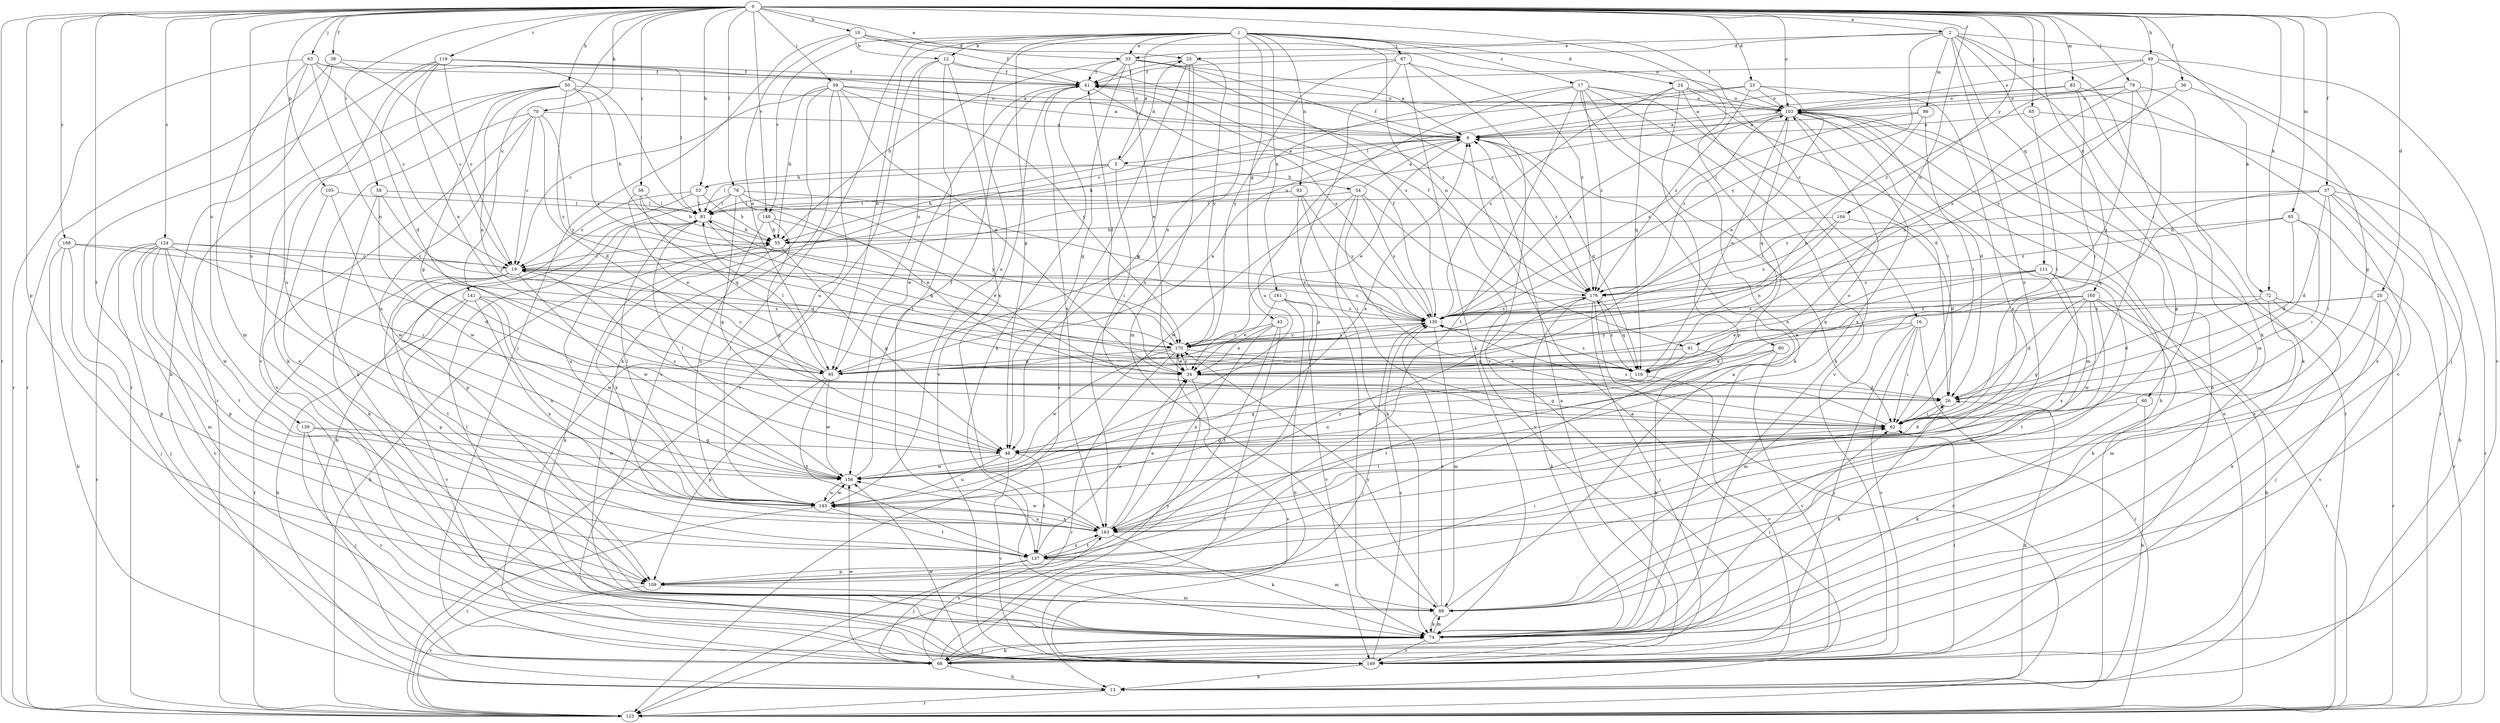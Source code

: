 strict digraph  {
0;
1;
2;
5;
6;
10;
12;
13;
16;
17;
19;
20;
23;
24;
25;
26;
33;
34;
36;
37;
38;
41;
43;
48;
49;
50;
53;
54;
55;
56;
58;
59;
60;
62;
63;
65;
67;
68;
70;
72;
74;
78;
79;
80;
81;
83;
85;
86;
88;
91;
93;
95;
103;
105;
109;
111;
116;
119;
123;
124;
130;
137;
139;
141;
143;
148;
149;
156;
160;
161;
163;
164;
168;
170;
176;
0 -> 2  [label=a];
0 -> 10  [label=b];
0 -> 20  [label=d];
0 -> 23  [label=d];
0 -> 33  [label=e];
0 -> 36  [label=f];
0 -> 37  [label=f];
0 -> 38  [label=f];
0 -> 49  [label=h];
0 -> 50  [label=h];
0 -> 53  [label=h];
0 -> 56  [label=i];
0 -> 58  [label=i];
0 -> 59  [label=i];
0 -> 63  [label=j];
0 -> 65  [label=j];
0 -> 70  [label=k];
0 -> 72  [label=k];
0 -> 78  [label=l];
0 -> 79  [label=l];
0 -> 80  [label=l];
0 -> 83  [label=m];
0 -> 85  [label=m];
0 -> 91  [label=n];
0 -> 103  [label=o];
0 -> 105  [label=p];
0 -> 109  [label=p];
0 -> 119  [label=r];
0 -> 123  [label=r];
0 -> 124  [label=s];
0 -> 137  [label=t];
0 -> 139  [label=u];
0 -> 141  [label=u];
0 -> 143  [label=u];
0 -> 148  [label=v];
0 -> 160  [label=x];
0 -> 164  [label=y];
0 -> 168  [label=y];
1 -> 5  [label=a];
1 -> 12  [label=b];
1 -> 16  [label=c];
1 -> 17  [label=c];
1 -> 24  [label=d];
1 -> 33  [label=e];
1 -> 43  [label=g];
1 -> 48  [label=g];
1 -> 67  [label=j];
1 -> 68  [label=j];
1 -> 91  [label=n];
1 -> 93  [label=n];
1 -> 95  [label=n];
1 -> 143  [label=u];
1 -> 148  [label=v];
1 -> 161  [label=x];
1 -> 163  [label=x];
2 -> 25  [label=d];
2 -> 33  [label=e];
2 -> 60  [label=i];
2 -> 72  [label=k];
2 -> 74  [label=k];
2 -> 86  [label=m];
2 -> 109  [label=p];
2 -> 111  [label=q];
2 -> 163  [label=x];
2 -> 170  [label=y];
5 -> 25  [label=d];
5 -> 53  [label=h];
5 -> 54  [label=h];
5 -> 55  [label=h];
5 -> 62  [label=i];
5 -> 81  [label=l];
6 -> 5  [label=a];
6 -> 34  [label=e];
6 -> 41  [label=f];
6 -> 55  [label=h];
6 -> 116  [label=q];
6 -> 176  [label=z];
10 -> 12  [label=b];
10 -> 25  [label=d];
10 -> 41  [label=f];
10 -> 68  [label=j];
10 -> 95  [label=n];
10 -> 103  [label=o];
12 -> 41  [label=f];
12 -> 95  [label=n];
12 -> 123  [label=r];
12 -> 137  [label=t];
12 -> 163  [label=x];
12 -> 176  [label=z];
13 -> 6  [label=a];
13 -> 26  [label=d];
13 -> 123  [label=r];
16 -> 62  [label=i];
16 -> 68  [label=j];
16 -> 88  [label=m];
16 -> 123  [label=r];
16 -> 149  [label=v];
16 -> 170  [label=y];
17 -> 26  [label=d];
17 -> 62  [label=i];
17 -> 74  [label=k];
17 -> 95  [label=n];
17 -> 103  [label=o];
17 -> 137  [label=t];
17 -> 143  [label=u];
17 -> 149  [label=v];
17 -> 176  [label=z];
19 -> 103  [label=o];
19 -> 109  [label=p];
19 -> 123  [label=r];
19 -> 130  [label=s];
19 -> 137  [label=t];
19 -> 156  [label=w];
19 -> 176  [label=z];
20 -> 34  [label=e];
20 -> 68  [label=j];
20 -> 130  [label=s];
20 -> 149  [label=v];
20 -> 163  [label=x];
23 -> 19  [label=c];
23 -> 34  [label=e];
23 -> 81  [label=l];
23 -> 103  [label=o];
23 -> 163  [label=x];
23 -> 176  [label=z];
24 -> 62  [label=i];
24 -> 74  [label=k];
24 -> 103  [label=o];
24 -> 109  [label=p];
24 -> 116  [label=q];
24 -> 130  [label=s];
25 -> 41  [label=f];
25 -> 48  [label=g];
25 -> 88  [label=m];
25 -> 123  [label=r];
25 -> 170  [label=y];
26 -> 62  [label=i];
26 -> 74  [label=k];
33 -> 6  [label=a];
33 -> 34  [label=e];
33 -> 41  [label=f];
33 -> 48  [label=g];
33 -> 55  [label=h];
33 -> 74  [label=k];
33 -> 130  [label=s];
33 -> 176  [label=z];
34 -> 26  [label=d];
34 -> 41  [label=f];
34 -> 149  [label=v];
34 -> 170  [label=y];
36 -> 48  [label=g];
36 -> 103  [label=o];
36 -> 130  [label=s];
37 -> 13  [label=b];
37 -> 26  [label=d];
37 -> 62  [label=i];
37 -> 81  [label=l];
37 -> 116  [label=q];
37 -> 123  [label=r];
37 -> 163  [label=x];
37 -> 176  [label=z];
38 -> 13  [label=b];
38 -> 19  [label=c];
38 -> 41  [label=f];
38 -> 123  [label=r];
41 -> 103  [label=o];
41 -> 130  [label=s];
41 -> 149  [label=v];
41 -> 156  [label=w];
41 -> 163  [label=x];
43 -> 34  [label=e];
43 -> 123  [label=r];
43 -> 137  [label=t];
43 -> 163  [label=x];
43 -> 170  [label=y];
48 -> 19  [label=c];
48 -> 26  [label=d];
48 -> 137  [label=t];
48 -> 143  [label=u];
48 -> 149  [label=v];
48 -> 156  [label=w];
49 -> 41  [label=f];
49 -> 68  [label=j];
49 -> 103  [label=o];
49 -> 149  [label=v];
49 -> 170  [label=y];
49 -> 176  [label=z];
50 -> 48  [label=g];
50 -> 55  [label=h];
50 -> 74  [label=k];
50 -> 95  [label=n];
50 -> 103  [label=o];
50 -> 123  [label=r];
50 -> 130  [label=s];
50 -> 170  [label=y];
53 -> 19  [label=c];
53 -> 55  [label=h];
53 -> 81  [label=l];
53 -> 109  [label=p];
54 -> 6  [label=a];
54 -> 62  [label=i];
54 -> 74  [label=k];
54 -> 81  [label=l];
54 -> 130  [label=s];
54 -> 149  [label=v];
54 -> 156  [label=w];
55 -> 19  [label=c];
55 -> 48  [label=g];
55 -> 74  [label=k];
55 -> 163  [label=x];
56 -> 34  [label=e];
56 -> 55  [label=h];
56 -> 81  [label=l];
56 -> 116  [label=q];
58 -> 74  [label=k];
58 -> 81  [label=l];
58 -> 156  [label=w];
58 -> 170  [label=y];
59 -> 6  [label=a];
59 -> 19  [label=c];
59 -> 34  [label=e];
59 -> 55  [label=h];
59 -> 74  [label=k];
59 -> 103  [label=o];
59 -> 143  [label=u];
59 -> 149  [label=v];
59 -> 170  [label=y];
60 -> 13  [label=b];
60 -> 62  [label=i];
60 -> 74  [label=k];
62 -> 48  [label=g];
62 -> 130  [label=s];
63 -> 19  [label=c];
63 -> 41  [label=f];
63 -> 81  [label=l];
63 -> 88  [label=m];
63 -> 95  [label=n];
63 -> 123  [label=r];
63 -> 143  [label=u];
65 -> 6  [label=a];
65 -> 62  [label=i];
65 -> 123  [label=r];
67 -> 41  [label=f];
67 -> 74  [label=k];
67 -> 109  [label=p];
67 -> 149  [label=v];
67 -> 170  [label=y];
67 -> 176  [label=z];
68 -> 6  [label=a];
68 -> 13  [label=b];
68 -> 74  [label=k];
68 -> 156  [label=w];
68 -> 163  [label=x];
68 -> 170  [label=y];
70 -> 6  [label=a];
70 -> 19  [label=c];
70 -> 26  [label=d];
70 -> 74  [label=k];
70 -> 143  [label=u];
70 -> 149  [label=v];
70 -> 170  [label=y];
72 -> 26  [label=d];
72 -> 74  [label=k];
72 -> 88  [label=m];
72 -> 123  [label=r];
72 -> 130  [label=s];
74 -> 62  [label=i];
74 -> 68  [label=j];
74 -> 81  [label=l];
74 -> 88  [label=m];
74 -> 149  [label=v];
78 -> 13  [label=b];
78 -> 34  [label=e];
78 -> 48  [label=g];
78 -> 81  [label=l];
78 -> 130  [label=s];
78 -> 170  [label=y];
79 -> 6  [label=a];
79 -> 62  [label=i];
79 -> 88  [label=m];
79 -> 95  [label=n];
79 -> 103  [label=o];
79 -> 116  [label=q];
80 -> 34  [label=e];
80 -> 48  [label=g];
80 -> 137  [label=t];
80 -> 149  [label=v];
81 -> 55  [label=h];
81 -> 116  [label=q];
81 -> 143  [label=u];
83 -> 6  [label=a];
83 -> 62  [label=i];
83 -> 74  [label=k];
83 -> 103  [label=o];
83 -> 149  [label=v];
85 -> 26  [label=d];
85 -> 55  [label=h];
85 -> 62  [label=i];
85 -> 123  [label=r];
85 -> 176  [label=z];
86 -> 6  [label=a];
86 -> 62  [label=i];
86 -> 95  [label=n];
86 -> 130  [label=s];
88 -> 6  [label=a];
88 -> 74  [label=k];
88 -> 130  [label=s];
88 -> 170  [label=y];
91 -> 34  [label=e];
91 -> 74  [label=k];
91 -> 143  [label=u];
93 -> 62  [label=i];
93 -> 74  [label=k];
93 -> 81  [label=l];
93 -> 130  [label=s];
95 -> 6  [label=a];
95 -> 19  [label=c];
95 -> 81  [label=l];
95 -> 109  [label=p];
95 -> 137  [label=t];
95 -> 156  [label=w];
103 -> 6  [label=a];
103 -> 13  [label=b];
103 -> 26  [label=d];
103 -> 88  [label=m];
103 -> 116  [label=q];
103 -> 123  [label=r];
103 -> 130  [label=s];
103 -> 163  [label=x];
103 -> 176  [label=z];
105 -> 81  [label=l];
105 -> 156  [label=w];
105 -> 163  [label=x];
109 -> 62  [label=i];
109 -> 88  [label=m];
109 -> 123  [label=r];
111 -> 74  [label=k];
111 -> 88  [label=m];
111 -> 95  [label=n];
111 -> 116  [label=q];
111 -> 163  [label=x];
111 -> 176  [label=z];
116 -> 48  [label=g];
116 -> 103  [label=o];
116 -> 130  [label=s];
116 -> 149  [label=v];
116 -> 176  [label=z];
119 -> 6  [label=a];
119 -> 19  [label=c];
119 -> 26  [label=d];
119 -> 41  [label=f];
119 -> 81  [label=l];
119 -> 95  [label=n];
119 -> 123  [label=r];
119 -> 149  [label=v];
123 -> 55  [label=h];
123 -> 103  [label=o];
124 -> 19  [label=c];
124 -> 26  [label=d];
124 -> 62  [label=i];
124 -> 68  [label=j];
124 -> 88  [label=m];
124 -> 109  [label=p];
124 -> 123  [label=r];
124 -> 137  [label=t];
124 -> 149  [label=v];
124 -> 156  [label=w];
130 -> 41  [label=f];
130 -> 68  [label=j];
130 -> 88  [label=m];
130 -> 170  [label=y];
137 -> 34  [label=e];
137 -> 68  [label=j];
137 -> 88  [label=m];
137 -> 109  [label=p];
137 -> 163  [label=x];
139 -> 48  [label=g];
139 -> 68  [label=j];
139 -> 149  [label=v];
139 -> 156  [label=w];
141 -> 13  [label=b];
141 -> 130  [label=s];
141 -> 143  [label=u];
141 -> 149  [label=v];
141 -> 156  [label=w];
141 -> 163  [label=x];
143 -> 62  [label=i];
143 -> 81  [label=l];
143 -> 123  [label=r];
143 -> 137  [label=t];
143 -> 156  [label=w];
143 -> 163  [label=x];
148 -> 34  [label=e];
148 -> 48  [label=g];
148 -> 55  [label=h];
148 -> 143  [label=u];
149 -> 13  [label=b];
149 -> 62  [label=i];
149 -> 103  [label=o];
149 -> 130  [label=s];
149 -> 156  [label=w];
156 -> 6  [label=a];
156 -> 41  [label=f];
156 -> 81  [label=l];
156 -> 103  [label=o];
156 -> 143  [label=u];
160 -> 13  [label=b];
160 -> 26  [label=d];
160 -> 34  [label=e];
160 -> 48  [label=g];
160 -> 123  [label=r];
160 -> 130  [label=s];
160 -> 137  [label=t];
160 -> 156  [label=w];
161 -> 13  [label=b];
161 -> 34  [label=e];
161 -> 130  [label=s];
161 -> 149  [label=v];
163 -> 34  [label=e];
163 -> 74  [label=k];
163 -> 137  [label=t];
163 -> 143  [label=u];
163 -> 156  [label=w];
163 -> 176  [label=z];
164 -> 26  [label=d];
164 -> 55  [label=h];
164 -> 95  [label=n];
164 -> 130  [label=s];
168 -> 13  [label=b];
168 -> 19  [label=c];
168 -> 68  [label=j];
168 -> 109  [label=p];
168 -> 116  [label=q];
170 -> 34  [label=e];
170 -> 81  [label=l];
170 -> 95  [label=n];
170 -> 116  [label=q];
170 -> 123  [label=r];
170 -> 130  [label=s];
170 -> 156  [label=w];
176 -> 41  [label=f];
176 -> 68  [label=j];
176 -> 74  [label=k];
176 -> 116  [label=q];
176 -> 123  [label=r];
176 -> 130  [label=s];
}
